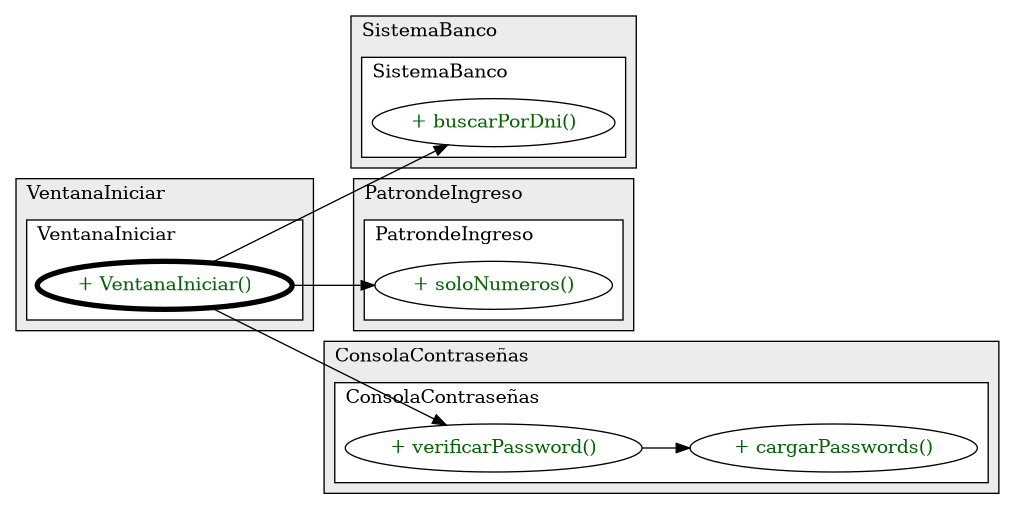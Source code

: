 @startuml

/' diagram meta data start
config=CallConfiguration;
{
  "rootMethod": "VentanaIniciar#VentanaIniciar(SistemaBanco)",
  "projectClassification": {
    "searchMode": "OpenProject", // OpenProject, AllProjects
    "includedProjects": "",
    "pathEndKeywords": "*.impl",
    "isClientPath": "",
    "isClientName": "",
    "isTestPath": "",
    "isTestName": "",
    "isMappingPath": "",
    "isMappingName": "",
    "isDataAccessPath": "",
    "isDataAccessName": "",
    "isDataStructurePath": "",
    "isDataStructureName": "",
    "isInterfaceStructuresPath": "",
    "isInterfaceStructuresName": "",
    "isEntryPointPath": "",
    "isEntryPointName": "",
    "treatFinalFieldsAsMandatory": false
  },
  "graphRestriction": {
    "classPackageExcludeFilter": "",
    "classPackageIncludeFilter": "",
    "classNameExcludeFilter": "",
    "classNameIncludeFilter": "",
    "methodNameExcludeFilter": "",
    "methodNameIncludeFilter": "",
    "removeByInheritance": "", // inheritance/annotation based filtering is done in a second step
    "removeByAnnotation": "",
    "removeByClassPackage": "", // cleanup the graph after inheritance/annotation based filtering is done
    "removeByClassName": "",
    "cutMappings": false,
    "cutEnum": true,
    "cutTests": true,
    "cutClient": true,
    "cutDataAccess": true,
    "cutInterfaceStructures": true,
    "cutDataStructures": true,
    "cutGetterAndSetter": true,
    "cutConstructors": true
  },
  "graphTraversal": {
    "forwardDepth": 3,
    "backwardDepth": 3,
    "classPackageExcludeFilter": "",
    "classPackageIncludeFilter": "",
    "classNameExcludeFilter": "",
    "classNameIncludeFilter": "",
    "methodNameExcludeFilter": "",
    "methodNameIncludeFilter": "",
    "hideMappings": false,
    "hideDataStructures": false,
    "hidePrivateMethods": true,
    "hideInterfaceCalls": true, // indirection: implementation -> interface (is hidden) -> implementation
    "onlyShowApplicationEntryPoints": false, // root node is included
    "useMethodCallsForStructureDiagram": "ForwardOnly" // ForwardOnly, BothDirections, No
  },
  "details": {
    "aggregation": "GroupByClass", // ByClass, GroupByClass, None
    "showMethodParametersTypes": false,
    "showMethodParametersNames": false,
    "showMethodReturnType": false,
    "showPackageLevels": 2,
    "showCallOrder": false,
    "edgeMode": "MethodsOnly", // TypesOnly, MethodsOnly, TypesAndMethods, MethodsAndDirectTypeUsage
    "showDetailedClassStructure": false
  },
  "rootClass": "VentanaIniciar",
  "extensionCallbackMethod": "" // qualified.class.name#methodName - signature: public static String method(String)
}
diagram meta data end '/



digraph g {
    rankdir="LR"
    splines=polyline
    

'nodes 
subgraph cluster_1483087911 { 
   	label=SistemaBanco
	labeljust=l
	fillcolor="#ececec"
	style=filled
   
   subgraph cluster_1674408910 { 
   	label=SistemaBanco
	labeljust=l
	fillcolor=white
	style=filled
   
   SistemaBanco1483087911XXXbuscarPorDni104431[
	label="+ buscarPorDni()"
	style=filled
	fillcolor=white
	tooltip="SistemaBanco

null"
	fontcolor=darkgreen
];
} 
} 

subgraph cluster_1855727682 { 
   	label=PatrondeIngreso
	labeljust=l
	fillcolor="#ececec"
	style=filled
   
   subgraph cluster_65628822 { 
   	label=PatrondeIngreso
	labeljust=l
	fillcolor=white
	style=filled
   
   PatrondeIngreso1855727682XXXsoloNumeros653661896[
	label="+ soloNumeros()"
	style=filled
	fillcolor=white
	tooltip="PatrondeIngreso

null"
	fontcolor=darkgreen
];
} 
} 

subgraph cluster_344569309 { 
   	label="ConsolaContraseñas"
	labeljust=l
	fillcolor="#ececec"
	style=filled
   
   subgraph cluster_1857715826 { 
   	label="ConsolaContraseñas"
	labeljust=l
	fillcolor=white
	style=filled
   
   ConsolaContraseñas344569309XXXcargarPasswords0[
	label="+ cargarPasswords()"
	style=filled
	fillcolor=white
	tooltip="ConsolaContraseñas

null"
	fontcolor=darkgreen
];

ConsolaContraseñas344569309XXXverificarPassword1142137748[
	label="+ verificarPassword()"
	style=filled
	fillcolor=white
	tooltip="ConsolaContraseñas

null"
	fontcolor=darkgreen
];
} 
} 

subgraph cluster_956899100 { 
   	label=VentanaIniciar
	labeljust=l
	fillcolor="#ececec"
	style=filled
   
   subgraph cluster_673152046 { 
   	label=VentanaIniciar
	labeljust=l
	fillcolor=white
	style=filled
   
   VentanaIniciar956899100XXXVentanaIniciar1483087911[
	label="+ VentanaIniciar()"
	style=filled
	fillcolor=white
	tooltip="VentanaIniciar

null"
	penwidth=4
	fontcolor=darkgreen
];
} 
} 

'edges    
ConsolaContraseñas344569309XXXverificarPassword1142137748 -> ConsolaContraseñas344569309XXXcargarPasswords0;
VentanaIniciar956899100XXXVentanaIniciar1483087911 -> ConsolaContraseñas344569309XXXverificarPassword1142137748;
VentanaIniciar956899100XXXVentanaIniciar1483087911 -> PatrondeIngreso1855727682XXXsoloNumeros653661896;
VentanaIniciar956899100XXXVentanaIniciar1483087911 -> SistemaBanco1483087911XXXbuscarPorDni104431;
    
}
@enduml